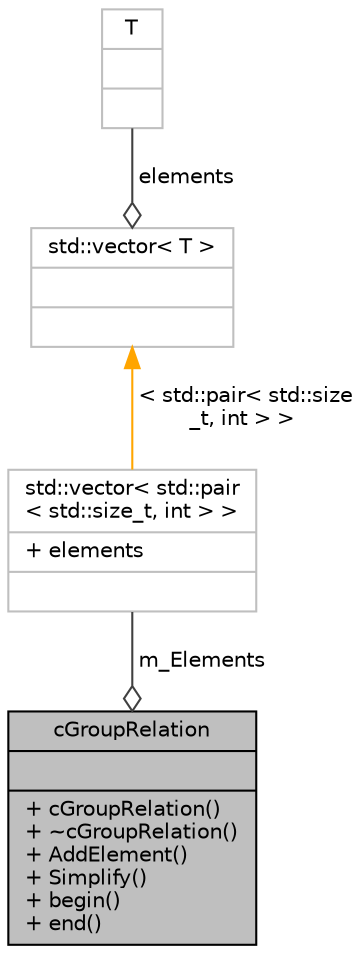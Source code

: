 digraph G
{
  edge [fontname="Helvetica",fontsize="10",labelfontname="Helvetica",labelfontsize="10"];
  node [fontname="Helvetica",fontsize="10",shape=record];
  Node1 [label="{cGroupRelation\n||+ cGroupRelation()\l+ ~cGroupRelation()\l+ AddElement()\l+ Simplify()\l+ begin()\l+ end()\l}",height=0.2,width=0.4,color="black", fillcolor="grey75", style="filled" fontcolor="black"];
  Node2 -> Node1 [color="grey25",fontsize="10",style="solid",label=" m_Elements" ,arrowhead="odiamond"];
  Node2 [label="{std::vector\< std::pair\l\< std::size_t, int \> \>\n|+ elements\l|}",height=0.2,width=0.4,color="grey75", fillcolor="white", style="filled"];
  Node3 -> Node2 [dir="back",color="orange",fontsize="10",style="solid",label=" \< std::pair\< std::size\l_t, int \> \>" ];
  Node3 [label="{std::vector\< T \>\n||}",height=0.2,width=0.4,color="grey75", fillcolor="white", style="filled",tooltip="STL class."];
  Node4 -> Node3 [color="grey25",fontsize="10",style="solid",label=" elements" ,arrowhead="odiamond"];
  Node4 [label="{T\n||}",height=0.2,width=0.4,color="grey75", fillcolor="white", style="filled"];
}
